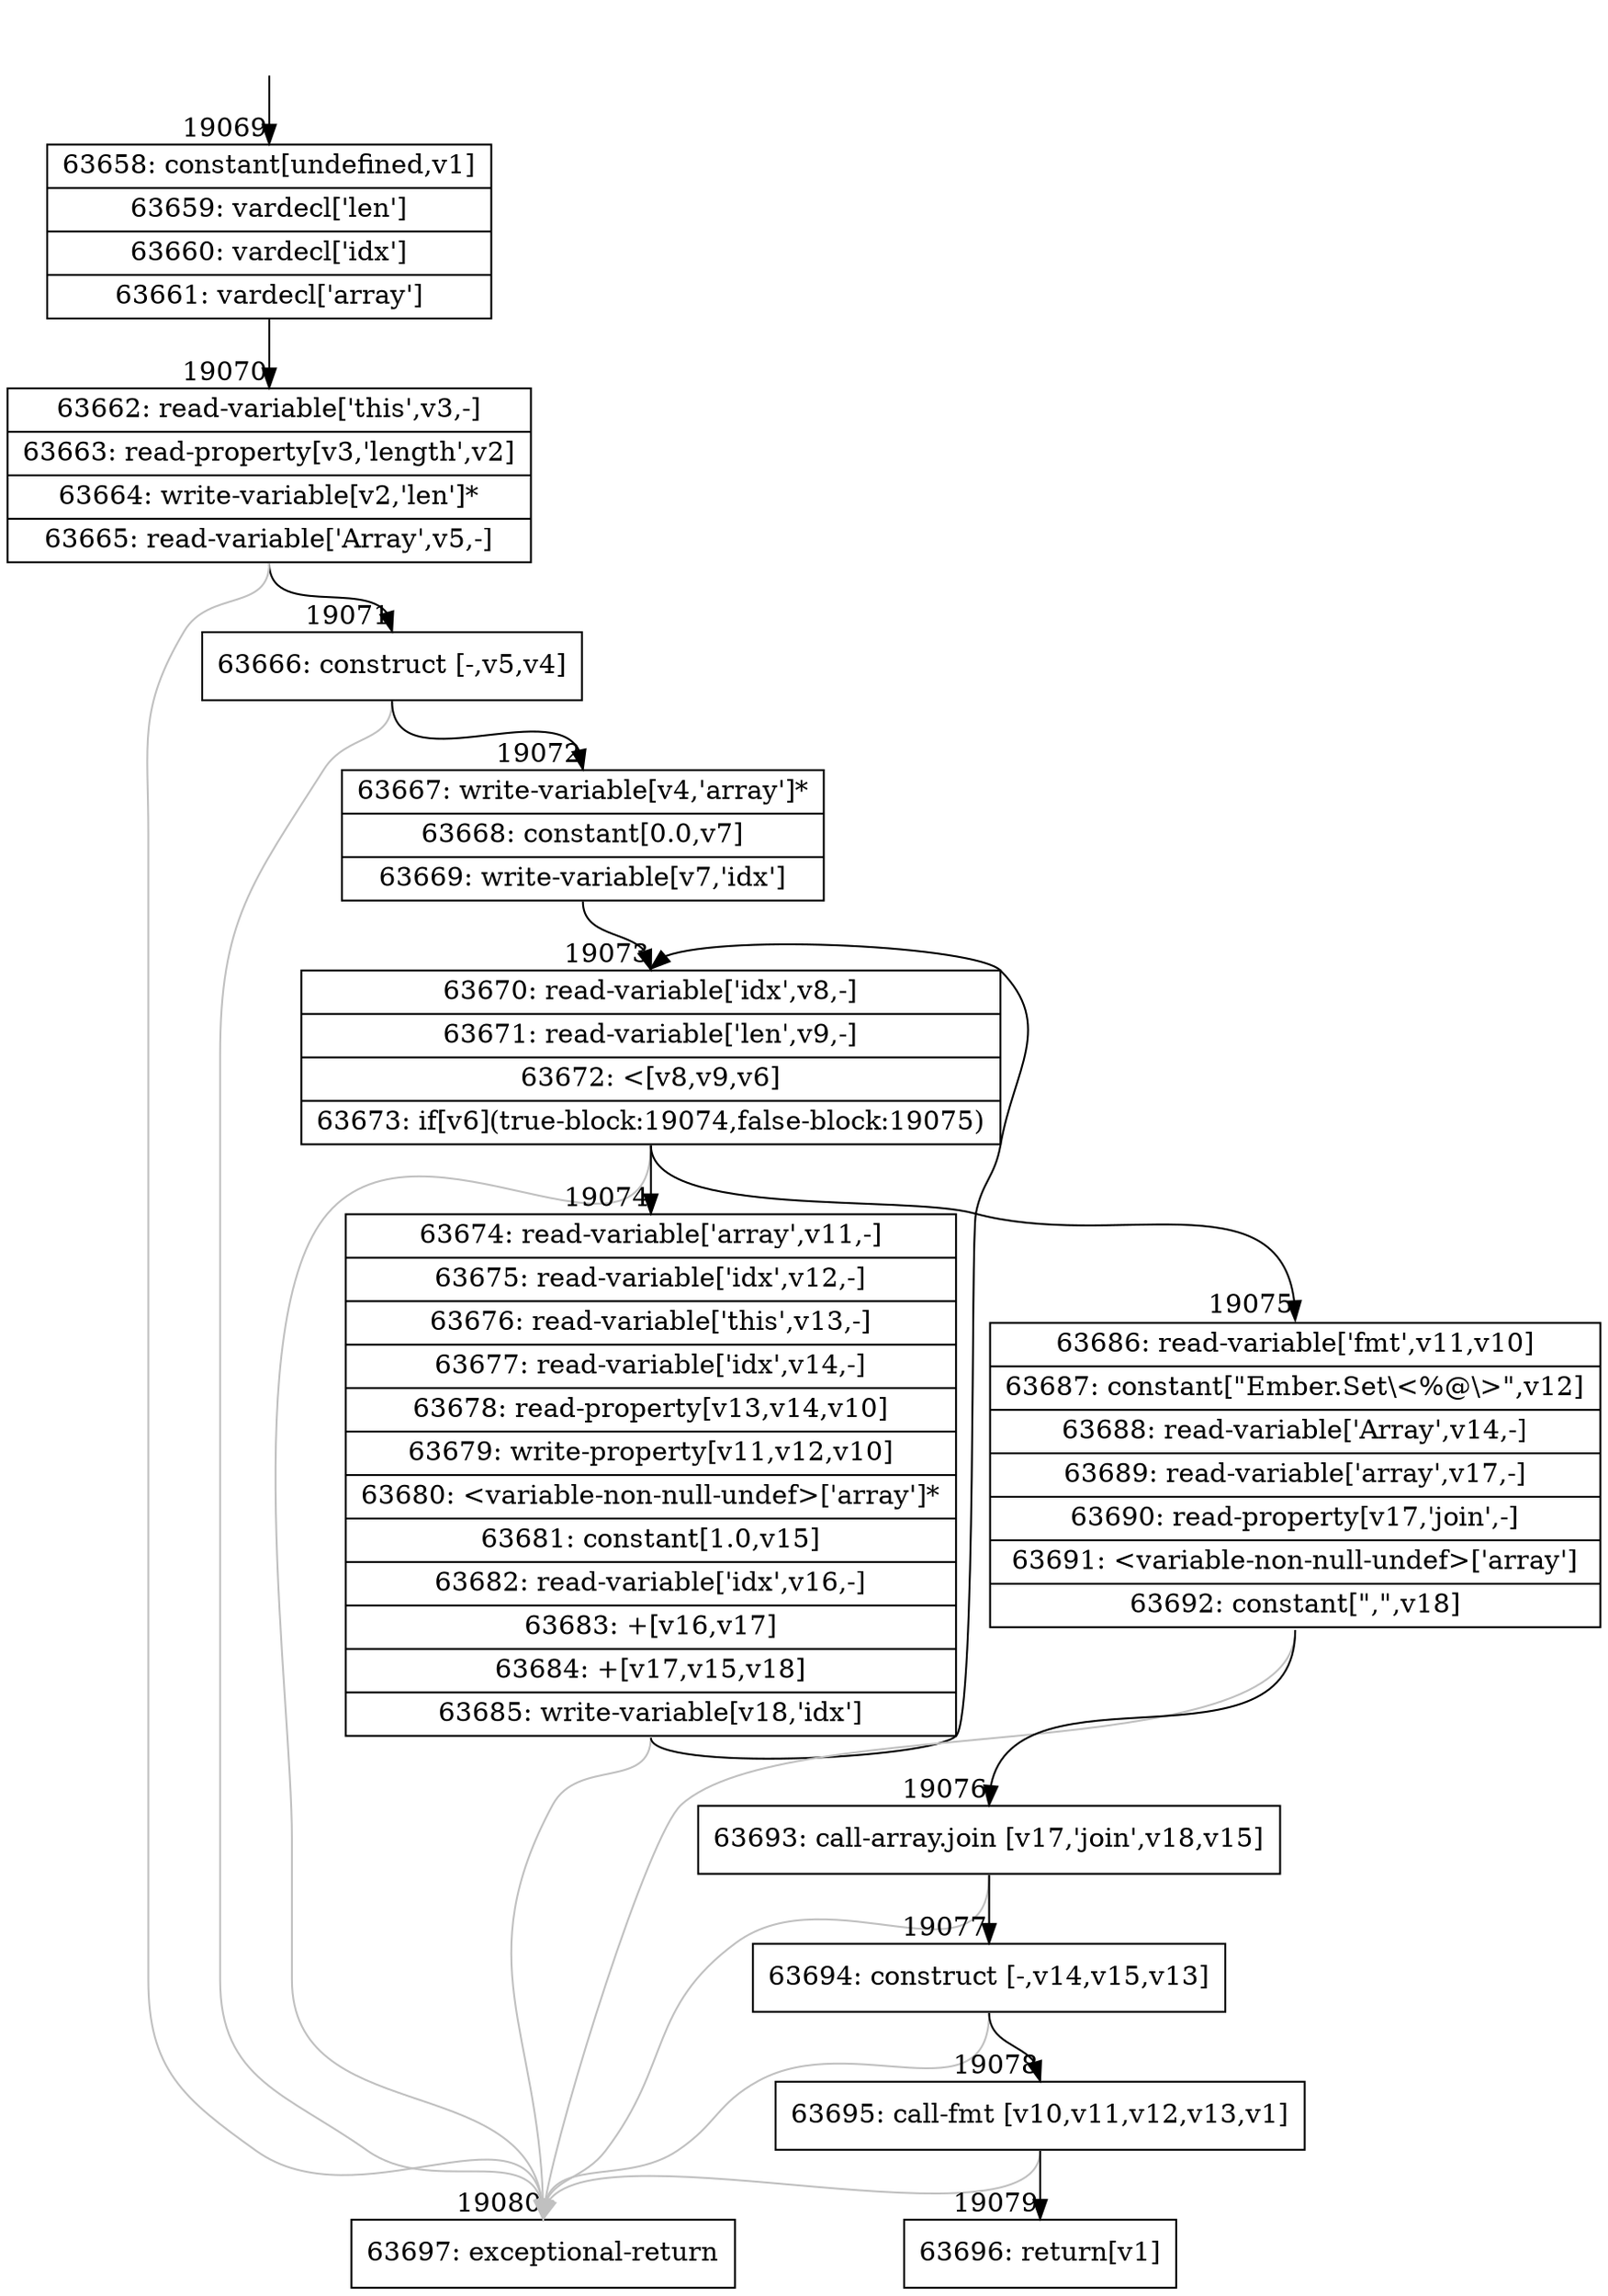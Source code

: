digraph {
rankdir="TD"
BB_entry1640[shape=none,label=""];
BB_entry1640 -> BB19069 [tailport=s, headport=n, headlabel="    19069"]
BB19069 [shape=record label="{63658: constant[undefined,v1]|63659: vardecl['len']|63660: vardecl['idx']|63661: vardecl['array']}" ] 
BB19069 -> BB19070 [tailport=s, headport=n, headlabel="      19070"]
BB19070 [shape=record label="{63662: read-variable['this',v3,-]|63663: read-property[v3,'length',v2]|63664: write-variable[v2,'len']*|63665: read-variable['Array',v5,-]}" ] 
BB19070 -> BB19071 [tailport=s, headport=n, headlabel="      19071"]
BB19070 -> BB19080 [tailport=s, headport=n, color=gray, headlabel="      19080"]
BB19071 [shape=record label="{63666: construct [-,v5,v4]}" ] 
BB19071 -> BB19072 [tailport=s, headport=n, headlabel="      19072"]
BB19071 -> BB19080 [tailport=s, headport=n, color=gray]
BB19072 [shape=record label="{63667: write-variable[v4,'array']*|63668: constant[0.0,v7]|63669: write-variable[v7,'idx']}" ] 
BB19072 -> BB19073 [tailport=s, headport=n, headlabel="      19073"]
BB19073 [shape=record label="{63670: read-variable['idx',v8,-]|63671: read-variable['len',v9,-]|63672: \<[v8,v9,v6]|63673: if[v6](true-block:19074,false-block:19075)}" ] 
BB19073 -> BB19074 [tailport=s, headport=n, headlabel="      19074"]
BB19073 -> BB19075 [tailport=s, headport=n, headlabel="      19075"]
BB19073 -> BB19080 [tailport=s, headport=n, color=gray]
BB19074 [shape=record label="{63674: read-variable['array',v11,-]|63675: read-variable['idx',v12,-]|63676: read-variable['this',v13,-]|63677: read-variable['idx',v14,-]|63678: read-property[v13,v14,v10]|63679: write-property[v11,v12,v10]|63680: \<variable-non-null-undef\>['array']*|63681: constant[1.0,v15]|63682: read-variable['idx',v16,-]|63683: +[v16,v17]|63684: +[v17,v15,v18]|63685: write-variable[v18,'idx']}" ] 
BB19074 -> BB19073 [tailport=s, headport=n]
BB19074 -> BB19080 [tailport=s, headport=n, color=gray]
BB19075 [shape=record label="{63686: read-variable['fmt',v11,v10]|63687: constant[\"Ember.Set\\\<%@\\\>\",v12]|63688: read-variable['Array',v14,-]|63689: read-variable['array',v17,-]|63690: read-property[v17,'join',-]|63691: \<variable-non-null-undef\>['array']|63692: constant[\",\",v18]}" ] 
BB19075 -> BB19076 [tailport=s, headport=n, headlabel="      19076"]
BB19075 -> BB19080 [tailport=s, headport=n, color=gray]
BB19076 [shape=record label="{63693: call-array.join [v17,'join',v18,v15]}" ] 
BB19076 -> BB19077 [tailport=s, headport=n, headlabel="      19077"]
BB19076 -> BB19080 [tailport=s, headport=n, color=gray]
BB19077 [shape=record label="{63694: construct [-,v14,v15,v13]}" ] 
BB19077 -> BB19078 [tailport=s, headport=n, headlabel="      19078"]
BB19077 -> BB19080 [tailport=s, headport=n, color=gray]
BB19078 [shape=record label="{63695: call-fmt [v10,v11,v12,v13,v1]}" ] 
BB19078 -> BB19079 [tailport=s, headport=n, headlabel="      19079"]
BB19078 -> BB19080 [tailport=s, headport=n, color=gray]
BB19079 [shape=record label="{63696: return[v1]}" ] 
BB19080 [shape=record label="{63697: exceptional-return}" ] 
//#$~ 35814
}
